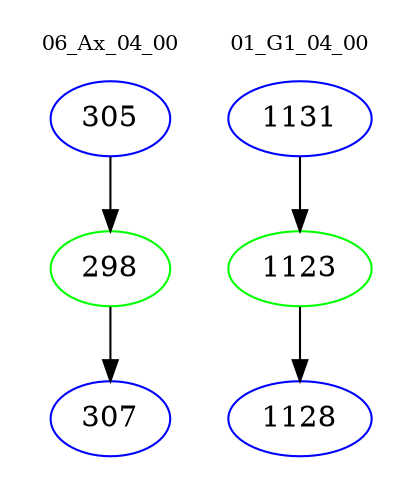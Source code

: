 digraph{
subgraph cluster_0 {
color = white
label = "06_Ax_04_00";
fontsize=10;
T0_305 [label="305", color="blue"]
T0_305 -> T0_298 [color="black"]
T0_298 [label="298", color="green"]
T0_298 -> T0_307 [color="black"]
T0_307 [label="307", color="blue"]
}
subgraph cluster_1 {
color = white
label = "01_G1_04_00";
fontsize=10;
T1_1131 [label="1131", color="blue"]
T1_1131 -> T1_1123 [color="black"]
T1_1123 [label="1123", color="green"]
T1_1123 -> T1_1128 [color="black"]
T1_1128 [label="1128", color="blue"]
}
}
